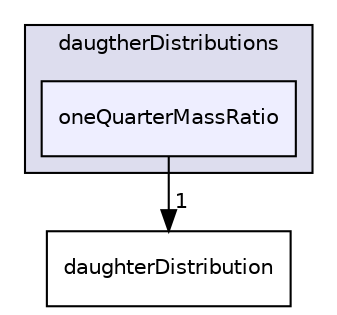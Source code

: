 digraph "oneQuarterMassRatio" {
  bgcolor=transparent;
  compound=true
  node [ fontsize="10", fontname="Helvetica"];
  edge [ labelfontsize="10", labelfontname="Helvetica"];
  subgraph clusterdir_a959301c3cf54322ad2aac04893d37dc {
    graph [ bgcolor="#ddddee", pencolor="black", label="daugtherDistributions" fontname="Helvetica", fontsize="10", URL="dir_a959301c3cf54322ad2aac04893d37dc.html"]
  dir_776fef035ec21dc2a7752b734a5fd076 [shape=box, label="oneQuarterMassRatio", style="filled", fillcolor="#eeeeff", pencolor="black", URL="dir_776fef035ec21dc2a7752b734a5fd076.html"];
  }
  dir_6107ce464e8bb2e0d96560c02a662c14 [shape=box label="daughterDistribution" URL="dir_6107ce464e8bb2e0d96560c02a662c14.html"];
  dir_776fef035ec21dc2a7752b734a5fd076->dir_6107ce464e8bb2e0d96560c02a662c14 [headlabel="1", labeldistance=1.5 headhref="dir_000297_000120.html"];
}
